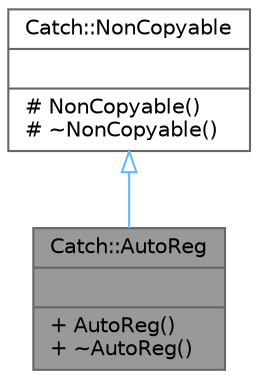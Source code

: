 digraph "Catch::AutoReg"
{
 // LATEX_PDF_SIZE
  bgcolor="transparent";
  edge [fontname=Helvetica,fontsize=10,labelfontname=Helvetica,labelfontsize=10];
  node [fontname=Helvetica,fontsize=10,shape=box,height=0.2,width=0.4];
  Node1 [shape=record,label="{Catch::AutoReg\n||+ AutoReg()\l+ ~AutoReg()\l}",height=0.2,width=0.4,color="gray40", fillcolor="grey60", style="filled", fontcolor="black",tooltip=" "];
  Node2 -> Node1 [dir="back",color="steelblue1",style="solid",arrowtail="onormal"];
  Node2 [shape=record,label="{Catch::NonCopyable\n||# NonCopyable()\l# ~NonCopyable()\l}",height=0.2,width=0.4,color="gray40", fillcolor="white", style="filled",URL="$class_catch_1_1_non_copyable.html",tooltip=" "];
}
